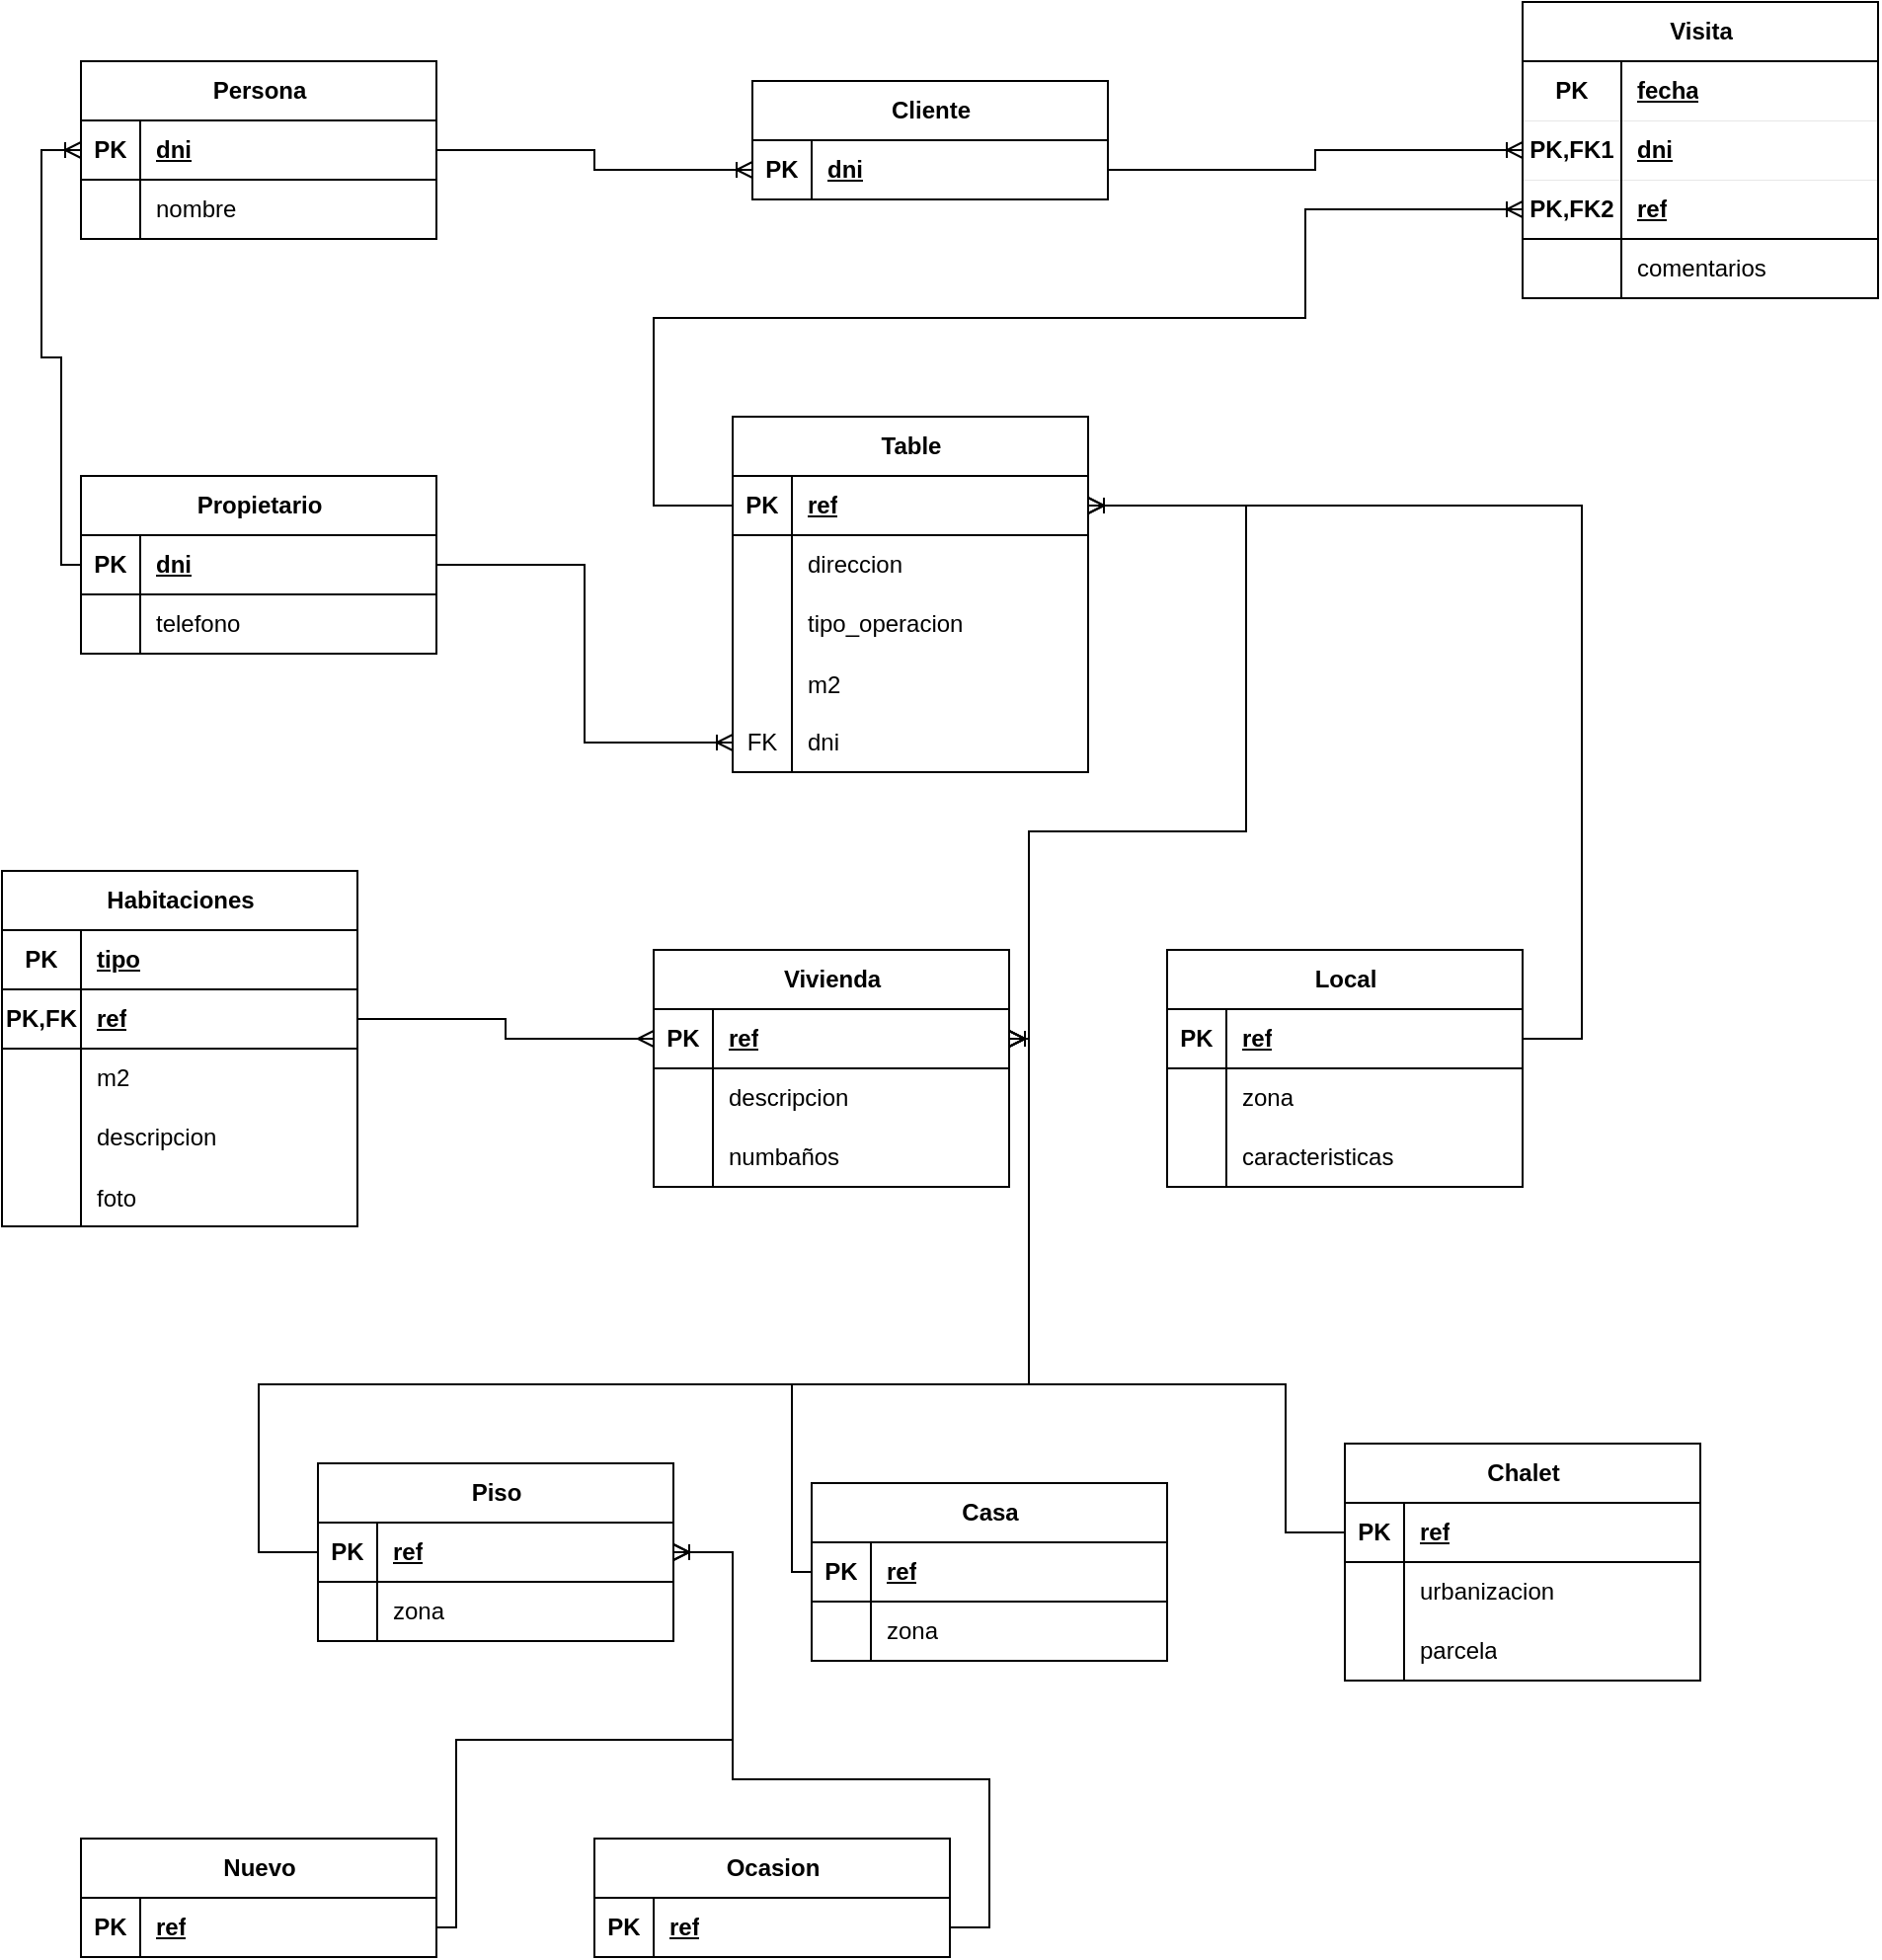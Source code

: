 <mxfile version="22.1.21" type="device">
  <diagram id="R2lEEEUBdFMjLlhIrx00" name="Page-1">
    <mxGraphModel dx="2762" dy="1125" grid="1" gridSize="10" guides="1" tooltips="1" connect="1" arrows="1" fold="1" page="1" pageScale="1" pageWidth="850" pageHeight="1100" math="0" shadow="0" extFonts="Permanent Marker^https://fonts.googleapis.com/css?family=Permanent+Marker">
      <root>
        <mxCell id="0" />
        <mxCell id="1" parent="0" />
        <mxCell id="c-OYRbfKywp-KmqrdQKW-1" value="Cliente" style="shape=table;startSize=30;container=1;collapsible=1;childLayout=tableLayout;fixedRows=1;rowLines=0;fontStyle=1;align=center;resizeLast=1;html=1;" vertex="1" parent="1">
          <mxGeometry x="120" y="130" width="180" height="60" as="geometry" />
        </mxCell>
        <mxCell id="c-OYRbfKywp-KmqrdQKW-2" value="" style="shape=tableRow;horizontal=0;startSize=0;swimlaneHead=0;swimlaneBody=0;fillColor=none;collapsible=0;dropTarget=0;points=[[0,0.5],[1,0.5]];portConstraint=eastwest;top=0;left=0;right=0;bottom=1;" vertex="1" parent="c-OYRbfKywp-KmqrdQKW-1">
          <mxGeometry y="30" width="180" height="30" as="geometry" />
        </mxCell>
        <mxCell id="c-OYRbfKywp-KmqrdQKW-3" value="PK" style="shape=partialRectangle;connectable=0;fillColor=none;top=0;left=0;bottom=0;right=0;fontStyle=1;overflow=hidden;whiteSpace=wrap;html=1;" vertex="1" parent="c-OYRbfKywp-KmqrdQKW-2">
          <mxGeometry width="30" height="30" as="geometry">
            <mxRectangle width="30" height="30" as="alternateBounds" />
          </mxGeometry>
        </mxCell>
        <mxCell id="c-OYRbfKywp-KmqrdQKW-4" value="dni" style="shape=partialRectangle;connectable=0;fillColor=none;top=0;left=0;bottom=0;right=0;align=left;spacingLeft=6;fontStyle=5;overflow=hidden;whiteSpace=wrap;html=1;" vertex="1" parent="c-OYRbfKywp-KmqrdQKW-2">
          <mxGeometry x="30" width="150" height="30" as="geometry">
            <mxRectangle width="150" height="30" as="alternateBounds" />
          </mxGeometry>
        </mxCell>
        <mxCell id="c-OYRbfKywp-KmqrdQKW-14" value="Persona" style="shape=table;startSize=30;container=1;collapsible=1;childLayout=tableLayout;fixedRows=1;rowLines=0;fontStyle=1;align=center;resizeLast=1;html=1;" vertex="1" parent="1">
          <mxGeometry x="-220" y="120" width="180" height="90" as="geometry" />
        </mxCell>
        <mxCell id="c-OYRbfKywp-KmqrdQKW-15" value="" style="shape=tableRow;horizontal=0;startSize=0;swimlaneHead=0;swimlaneBody=0;fillColor=none;collapsible=0;dropTarget=0;points=[[0,0.5],[1,0.5]];portConstraint=eastwest;top=0;left=0;right=0;bottom=1;" vertex="1" parent="c-OYRbfKywp-KmqrdQKW-14">
          <mxGeometry y="30" width="180" height="30" as="geometry" />
        </mxCell>
        <mxCell id="c-OYRbfKywp-KmqrdQKW-16" value="PK" style="shape=partialRectangle;connectable=0;fillColor=none;top=0;left=0;bottom=0;right=0;fontStyle=1;overflow=hidden;whiteSpace=wrap;html=1;" vertex="1" parent="c-OYRbfKywp-KmqrdQKW-15">
          <mxGeometry width="30" height="30" as="geometry">
            <mxRectangle width="30" height="30" as="alternateBounds" />
          </mxGeometry>
        </mxCell>
        <mxCell id="c-OYRbfKywp-KmqrdQKW-17" value="dni" style="shape=partialRectangle;connectable=0;fillColor=none;top=0;left=0;bottom=0;right=0;align=left;spacingLeft=6;fontStyle=5;overflow=hidden;whiteSpace=wrap;html=1;" vertex="1" parent="c-OYRbfKywp-KmqrdQKW-15">
          <mxGeometry x="30" width="150" height="30" as="geometry">
            <mxRectangle width="150" height="30" as="alternateBounds" />
          </mxGeometry>
        </mxCell>
        <mxCell id="c-OYRbfKywp-KmqrdQKW-18" value="" style="shape=tableRow;horizontal=0;startSize=0;swimlaneHead=0;swimlaneBody=0;fillColor=none;collapsible=0;dropTarget=0;points=[[0,0.5],[1,0.5]];portConstraint=eastwest;top=0;left=0;right=0;bottom=0;" vertex="1" parent="c-OYRbfKywp-KmqrdQKW-14">
          <mxGeometry y="60" width="180" height="30" as="geometry" />
        </mxCell>
        <mxCell id="c-OYRbfKywp-KmqrdQKW-19" value="" style="shape=partialRectangle;connectable=0;fillColor=none;top=0;left=0;bottom=0;right=0;editable=1;overflow=hidden;whiteSpace=wrap;html=1;" vertex="1" parent="c-OYRbfKywp-KmqrdQKW-18">
          <mxGeometry width="30" height="30" as="geometry">
            <mxRectangle width="30" height="30" as="alternateBounds" />
          </mxGeometry>
        </mxCell>
        <mxCell id="c-OYRbfKywp-KmqrdQKW-20" value="nombre" style="shape=partialRectangle;connectable=0;fillColor=none;top=0;left=0;bottom=0;right=0;align=left;spacingLeft=6;overflow=hidden;whiteSpace=wrap;html=1;" vertex="1" parent="c-OYRbfKywp-KmqrdQKW-18">
          <mxGeometry x="30" width="150" height="30" as="geometry">
            <mxRectangle width="150" height="30" as="alternateBounds" />
          </mxGeometry>
        </mxCell>
        <mxCell id="c-OYRbfKywp-KmqrdQKW-27" value="Propietario" style="shape=table;startSize=30;container=1;collapsible=1;childLayout=tableLayout;fixedRows=1;rowLines=0;fontStyle=1;align=center;resizeLast=1;html=1;" vertex="1" parent="1">
          <mxGeometry x="-220" y="330" width="180" height="90" as="geometry" />
        </mxCell>
        <mxCell id="c-OYRbfKywp-KmqrdQKW-28" value="" style="shape=tableRow;horizontal=0;startSize=0;swimlaneHead=0;swimlaneBody=0;fillColor=none;collapsible=0;dropTarget=0;points=[[0,0.5],[1,0.5]];portConstraint=eastwest;top=0;left=0;right=0;bottom=1;" vertex="1" parent="c-OYRbfKywp-KmqrdQKW-27">
          <mxGeometry y="30" width="180" height="30" as="geometry" />
        </mxCell>
        <mxCell id="c-OYRbfKywp-KmqrdQKW-29" value="PK" style="shape=partialRectangle;connectable=0;fillColor=none;top=0;left=0;bottom=0;right=0;fontStyle=1;overflow=hidden;whiteSpace=wrap;html=1;" vertex="1" parent="c-OYRbfKywp-KmqrdQKW-28">
          <mxGeometry width="30" height="30" as="geometry">
            <mxRectangle width="30" height="30" as="alternateBounds" />
          </mxGeometry>
        </mxCell>
        <mxCell id="c-OYRbfKywp-KmqrdQKW-30" value="dni" style="shape=partialRectangle;connectable=0;fillColor=none;top=0;left=0;bottom=0;right=0;align=left;spacingLeft=6;fontStyle=5;overflow=hidden;whiteSpace=wrap;html=1;" vertex="1" parent="c-OYRbfKywp-KmqrdQKW-28">
          <mxGeometry x="30" width="150" height="30" as="geometry">
            <mxRectangle width="150" height="30" as="alternateBounds" />
          </mxGeometry>
        </mxCell>
        <mxCell id="c-OYRbfKywp-KmqrdQKW-31" value="" style="shape=tableRow;horizontal=0;startSize=0;swimlaneHead=0;swimlaneBody=0;fillColor=none;collapsible=0;dropTarget=0;points=[[0,0.5],[1,0.5]];portConstraint=eastwest;top=0;left=0;right=0;bottom=0;" vertex="1" parent="c-OYRbfKywp-KmqrdQKW-27">
          <mxGeometry y="60" width="180" height="30" as="geometry" />
        </mxCell>
        <mxCell id="c-OYRbfKywp-KmqrdQKW-32" value="" style="shape=partialRectangle;connectable=0;fillColor=none;top=0;left=0;bottom=0;right=0;editable=1;overflow=hidden;whiteSpace=wrap;html=1;" vertex="1" parent="c-OYRbfKywp-KmqrdQKW-31">
          <mxGeometry width="30" height="30" as="geometry">
            <mxRectangle width="30" height="30" as="alternateBounds" />
          </mxGeometry>
        </mxCell>
        <mxCell id="c-OYRbfKywp-KmqrdQKW-33" value="telefono" style="shape=partialRectangle;connectable=0;fillColor=none;top=0;left=0;bottom=0;right=0;align=left;spacingLeft=6;overflow=hidden;whiteSpace=wrap;html=1;" vertex="1" parent="c-OYRbfKywp-KmqrdQKW-31">
          <mxGeometry x="30" width="150" height="30" as="geometry">
            <mxRectangle width="150" height="30" as="alternateBounds" />
          </mxGeometry>
        </mxCell>
        <mxCell id="c-OYRbfKywp-KmqrdQKW-40" value="Visita" style="shape=table;startSize=30;container=1;collapsible=1;childLayout=tableLayout;fixedRows=1;rowLines=0;fontStyle=1;align=center;resizeLast=1;html=1;strokeWidth=1;" vertex="1" parent="1">
          <mxGeometry x="510" y="90" width="180" height="150" as="geometry" />
        </mxCell>
        <mxCell id="c-OYRbfKywp-KmqrdQKW-41" value="" style="shape=tableRow;horizontal=0;startSize=0;swimlaneHead=0;swimlaneBody=0;fillColor=none;collapsible=0;dropTarget=0;points=[[0,0.5],[1,0.5]];portConstraint=eastwest;top=0;left=0;right=0;bottom=1;strokeWidth=0;" vertex="1" parent="c-OYRbfKywp-KmqrdQKW-40">
          <mxGeometry y="30" width="180" height="30" as="geometry" />
        </mxCell>
        <mxCell id="c-OYRbfKywp-KmqrdQKW-42" value="PK" style="shape=partialRectangle;connectable=0;fillColor=none;top=0;left=0;bottom=0;right=0;fontStyle=1;overflow=hidden;whiteSpace=wrap;html=1;" vertex="1" parent="c-OYRbfKywp-KmqrdQKW-41">
          <mxGeometry width="50" height="30" as="geometry">
            <mxRectangle width="50" height="30" as="alternateBounds" />
          </mxGeometry>
        </mxCell>
        <mxCell id="c-OYRbfKywp-KmqrdQKW-43" value="fecha" style="shape=partialRectangle;connectable=0;fillColor=none;top=0;left=0;bottom=0;right=0;align=left;spacingLeft=6;fontStyle=5;overflow=hidden;whiteSpace=wrap;html=1;strokeWidth=0;" vertex="1" parent="c-OYRbfKywp-KmqrdQKW-41">
          <mxGeometry x="50" width="130" height="30" as="geometry">
            <mxRectangle width="130" height="30" as="alternateBounds" />
          </mxGeometry>
        </mxCell>
        <mxCell id="c-OYRbfKywp-KmqrdQKW-53" value="" style="shape=tableRow;horizontal=0;startSize=0;swimlaneHead=0;swimlaneBody=0;fillColor=none;collapsible=0;dropTarget=0;points=[[0,0.5],[1,0.5]];portConstraint=eastwest;top=0;left=0;right=0;bottom=1;strokeWidth=0;" vertex="1" parent="c-OYRbfKywp-KmqrdQKW-40">
          <mxGeometry y="60" width="180" height="30" as="geometry" />
        </mxCell>
        <mxCell id="c-OYRbfKywp-KmqrdQKW-54" value="PK,FK1" style="shape=partialRectangle;connectable=0;fillColor=none;top=0;left=0;bottom=0;right=0;fontStyle=1;overflow=hidden;whiteSpace=wrap;html=1;" vertex="1" parent="c-OYRbfKywp-KmqrdQKW-53">
          <mxGeometry width="50" height="30" as="geometry">
            <mxRectangle width="50" height="30" as="alternateBounds" />
          </mxGeometry>
        </mxCell>
        <mxCell id="c-OYRbfKywp-KmqrdQKW-55" value="dni" style="shape=partialRectangle;connectable=0;fillColor=none;top=0;left=0;bottom=0;right=0;align=left;spacingLeft=6;fontStyle=5;overflow=hidden;whiteSpace=wrap;html=1;strokeWidth=2;" vertex="1" parent="c-OYRbfKywp-KmqrdQKW-53">
          <mxGeometry x="50" width="130" height="30" as="geometry">
            <mxRectangle width="130" height="30" as="alternateBounds" />
          </mxGeometry>
        </mxCell>
        <mxCell id="c-OYRbfKywp-KmqrdQKW-56" value="" style="shape=tableRow;horizontal=0;startSize=0;swimlaneHead=0;swimlaneBody=0;fillColor=none;collapsible=0;dropTarget=0;points=[[0,0.5],[1,0.5]];portConstraint=eastwest;top=0;left=0;right=0;bottom=1;" vertex="1" parent="c-OYRbfKywp-KmqrdQKW-40">
          <mxGeometry y="90" width="180" height="30" as="geometry" />
        </mxCell>
        <mxCell id="c-OYRbfKywp-KmqrdQKW-57" value="PK,FK2" style="shape=partialRectangle;connectable=0;fillColor=none;top=0;left=0;bottom=0;right=0;fontStyle=1;overflow=hidden;whiteSpace=wrap;html=1;" vertex="1" parent="c-OYRbfKywp-KmqrdQKW-56">
          <mxGeometry width="50" height="30" as="geometry">
            <mxRectangle width="50" height="30" as="alternateBounds" />
          </mxGeometry>
        </mxCell>
        <mxCell id="c-OYRbfKywp-KmqrdQKW-58" value="ref" style="shape=partialRectangle;connectable=0;fillColor=none;top=0;left=0;bottom=0;right=0;align=left;spacingLeft=6;fontStyle=5;overflow=hidden;whiteSpace=wrap;html=1;" vertex="1" parent="c-OYRbfKywp-KmqrdQKW-56">
          <mxGeometry x="50" width="130" height="30" as="geometry">
            <mxRectangle width="130" height="30" as="alternateBounds" />
          </mxGeometry>
        </mxCell>
        <mxCell id="c-OYRbfKywp-KmqrdQKW-50" value="" style="shape=tableRow;horizontal=0;startSize=0;swimlaneHead=0;swimlaneBody=0;fillColor=none;collapsible=0;dropTarget=0;points=[[0,0.5],[1,0.5]];portConstraint=eastwest;top=0;left=0;right=0;bottom=0;" vertex="1" parent="c-OYRbfKywp-KmqrdQKW-40">
          <mxGeometry y="120" width="180" height="30" as="geometry" />
        </mxCell>
        <mxCell id="c-OYRbfKywp-KmqrdQKW-51" value="" style="shape=partialRectangle;connectable=0;fillColor=none;top=0;left=0;bottom=0;right=0;editable=1;overflow=hidden;whiteSpace=wrap;html=1;" vertex="1" parent="c-OYRbfKywp-KmqrdQKW-50">
          <mxGeometry width="50" height="30" as="geometry">
            <mxRectangle width="50" height="30" as="alternateBounds" />
          </mxGeometry>
        </mxCell>
        <mxCell id="c-OYRbfKywp-KmqrdQKW-52" value="comentarios" style="shape=partialRectangle;connectable=0;fillColor=none;top=0;left=0;bottom=0;right=0;align=left;spacingLeft=6;overflow=hidden;whiteSpace=wrap;html=1;" vertex="1" parent="c-OYRbfKywp-KmqrdQKW-50">
          <mxGeometry x="50" width="130" height="30" as="geometry">
            <mxRectangle width="130" height="30" as="alternateBounds" />
          </mxGeometry>
        </mxCell>
        <mxCell id="c-OYRbfKywp-KmqrdQKW-59" value="" style="edgeStyle=orthogonalEdgeStyle;fontSize=12;html=1;endArrow=ERoneToMany;rounded=0;" edge="1" parent="1" source="c-OYRbfKywp-KmqrdQKW-15" target="c-OYRbfKywp-KmqrdQKW-2">
          <mxGeometry width="100" height="100" relative="1" as="geometry">
            <mxPoint x="-10" y="280" as="sourcePoint" />
            <mxPoint x="90" y="180" as="targetPoint" />
          </mxGeometry>
        </mxCell>
        <mxCell id="c-OYRbfKywp-KmqrdQKW-60" value="" style="edgeStyle=orthogonalEdgeStyle;fontSize=12;html=1;endArrow=ERoneToMany;rounded=0;" edge="1" parent="1" source="c-OYRbfKywp-KmqrdQKW-28" target="c-OYRbfKywp-KmqrdQKW-15">
          <mxGeometry width="100" height="100" relative="1" as="geometry">
            <mxPoint x="-40" y="320" as="sourcePoint" />
            <mxPoint x="60" y="220" as="targetPoint" />
            <Array as="points">
              <mxPoint x="-230" y="375" />
              <mxPoint x="-230" y="270" />
              <mxPoint x="-240" y="270" />
              <mxPoint x="-240" y="165" />
            </Array>
          </mxGeometry>
        </mxCell>
        <mxCell id="c-OYRbfKywp-KmqrdQKW-61" value="" style="edgeStyle=orthogonalEdgeStyle;fontSize=12;html=1;endArrow=ERoneToMany;rounded=0;" edge="1" parent="1" source="c-OYRbfKywp-KmqrdQKW-2" target="c-OYRbfKywp-KmqrdQKW-53">
          <mxGeometry width="100" height="100" relative="1" as="geometry">
            <mxPoint x="360" y="250" as="sourcePoint" />
            <mxPoint x="460" y="150" as="targetPoint" />
          </mxGeometry>
        </mxCell>
        <mxCell id="c-OYRbfKywp-KmqrdQKW-62" value="Table" style="shape=table;startSize=30;container=1;collapsible=1;childLayout=tableLayout;fixedRows=1;rowLines=0;fontStyle=1;align=center;resizeLast=1;html=1;" vertex="1" parent="1">
          <mxGeometry x="110" y="300" width="180" height="180" as="geometry" />
        </mxCell>
        <mxCell id="c-OYRbfKywp-KmqrdQKW-63" value="" style="shape=tableRow;horizontal=0;startSize=0;swimlaneHead=0;swimlaneBody=0;fillColor=none;collapsible=0;dropTarget=0;points=[[0,0.5],[1,0.5]];portConstraint=eastwest;top=0;left=0;right=0;bottom=1;" vertex="1" parent="c-OYRbfKywp-KmqrdQKW-62">
          <mxGeometry y="30" width="180" height="30" as="geometry" />
        </mxCell>
        <mxCell id="c-OYRbfKywp-KmqrdQKW-64" value="PK" style="shape=partialRectangle;connectable=0;fillColor=none;top=0;left=0;bottom=0;right=0;fontStyle=1;overflow=hidden;whiteSpace=wrap;html=1;" vertex="1" parent="c-OYRbfKywp-KmqrdQKW-63">
          <mxGeometry width="30" height="30" as="geometry">
            <mxRectangle width="30" height="30" as="alternateBounds" />
          </mxGeometry>
        </mxCell>
        <mxCell id="c-OYRbfKywp-KmqrdQKW-65" value="ref" style="shape=partialRectangle;connectable=0;fillColor=none;top=0;left=0;bottom=0;right=0;align=left;spacingLeft=6;fontStyle=5;overflow=hidden;whiteSpace=wrap;html=1;" vertex="1" parent="c-OYRbfKywp-KmqrdQKW-63">
          <mxGeometry x="30" width="150" height="30" as="geometry">
            <mxRectangle width="150" height="30" as="alternateBounds" />
          </mxGeometry>
        </mxCell>
        <mxCell id="c-OYRbfKywp-KmqrdQKW-66" value="" style="shape=tableRow;horizontal=0;startSize=0;swimlaneHead=0;swimlaneBody=0;fillColor=none;collapsible=0;dropTarget=0;points=[[0,0.5],[1,0.5]];portConstraint=eastwest;top=0;left=0;right=0;bottom=0;" vertex="1" parent="c-OYRbfKywp-KmqrdQKW-62">
          <mxGeometry y="60" width="180" height="30" as="geometry" />
        </mxCell>
        <mxCell id="c-OYRbfKywp-KmqrdQKW-67" value="" style="shape=partialRectangle;connectable=0;fillColor=none;top=0;left=0;bottom=0;right=0;editable=1;overflow=hidden;whiteSpace=wrap;html=1;" vertex="1" parent="c-OYRbfKywp-KmqrdQKW-66">
          <mxGeometry width="30" height="30" as="geometry">
            <mxRectangle width="30" height="30" as="alternateBounds" />
          </mxGeometry>
        </mxCell>
        <mxCell id="c-OYRbfKywp-KmqrdQKW-68" value="direccion" style="shape=partialRectangle;connectable=0;fillColor=none;top=0;left=0;bottom=0;right=0;align=left;spacingLeft=6;overflow=hidden;whiteSpace=wrap;html=1;" vertex="1" parent="c-OYRbfKywp-KmqrdQKW-66">
          <mxGeometry x="30" width="150" height="30" as="geometry">
            <mxRectangle width="150" height="30" as="alternateBounds" />
          </mxGeometry>
        </mxCell>
        <mxCell id="c-OYRbfKywp-KmqrdQKW-69" value="" style="shape=tableRow;horizontal=0;startSize=0;swimlaneHead=0;swimlaneBody=0;fillColor=none;collapsible=0;dropTarget=0;points=[[0,0.5],[1,0.5]];portConstraint=eastwest;top=0;left=0;right=0;bottom=0;" vertex="1" parent="c-OYRbfKywp-KmqrdQKW-62">
          <mxGeometry y="90" width="180" height="30" as="geometry" />
        </mxCell>
        <mxCell id="c-OYRbfKywp-KmqrdQKW-70" value="" style="shape=partialRectangle;connectable=0;fillColor=none;top=0;left=0;bottom=0;right=0;editable=1;overflow=hidden;whiteSpace=wrap;html=1;" vertex="1" parent="c-OYRbfKywp-KmqrdQKW-69">
          <mxGeometry width="30" height="30" as="geometry">
            <mxRectangle width="30" height="30" as="alternateBounds" />
          </mxGeometry>
        </mxCell>
        <mxCell id="c-OYRbfKywp-KmqrdQKW-71" value="tipo_operacion" style="shape=partialRectangle;connectable=0;fillColor=none;top=0;left=0;bottom=0;right=0;align=left;spacingLeft=6;overflow=hidden;whiteSpace=wrap;html=1;" vertex="1" parent="c-OYRbfKywp-KmqrdQKW-69">
          <mxGeometry x="30" width="150" height="30" as="geometry">
            <mxRectangle width="150" height="30" as="alternateBounds" />
          </mxGeometry>
        </mxCell>
        <mxCell id="c-OYRbfKywp-KmqrdQKW-85" value="" style="shape=tableRow;horizontal=0;startSize=0;swimlaneHead=0;swimlaneBody=0;fillColor=none;collapsible=0;dropTarget=0;points=[[0,0.5],[1,0.5]];portConstraint=eastwest;top=0;left=0;right=0;bottom=0;" vertex="1" parent="c-OYRbfKywp-KmqrdQKW-62">
          <mxGeometry y="120" width="180" height="30" as="geometry" />
        </mxCell>
        <mxCell id="c-OYRbfKywp-KmqrdQKW-86" value="" style="shape=partialRectangle;connectable=0;fillColor=none;top=0;left=0;bottom=0;right=0;editable=1;overflow=hidden;" vertex="1" parent="c-OYRbfKywp-KmqrdQKW-85">
          <mxGeometry width="30" height="30" as="geometry">
            <mxRectangle width="30" height="30" as="alternateBounds" />
          </mxGeometry>
        </mxCell>
        <mxCell id="c-OYRbfKywp-KmqrdQKW-87" value="m2" style="shape=partialRectangle;connectable=0;fillColor=none;top=0;left=0;bottom=0;right=0;align=left;spacingLeft=6;overflow=hidden;" vertex="1" parent="c-OYRbfKywp-KmqrdQKW-85">
          <mxGeometry x="30" width="150" height="30" as="geometry">
            <mxRectangle width="150" height="30" as="alternateBounds" />
          </mxGeometry>
        </mxCell>
        <mxCell id="c-OYRbfKywp-KmqrdQKW-82" value="" style="shape=tableRow;horizontal=0;startSize=0;swimlaneHead=0;swimlaneBody=0;fillColor=none;collapsible=0;dropTarget=0;points=[[0,0.5],[1,0.5]];portConstraint=eastwest;top=0;left=0;right=0;bottom=0;" vertex="1" parent="c-OYRbfKywp-KmqrdQKW-62">
          <mxGeometry y="150" width="180" height="30" as="geometry" />
        </mxCell>
        <mxCell id="c-OYRbfKywp-KmqrdQKW-83" value="FK" style="shape=partialRectangle;connectable=0;fillColor=none;top=0;left=0;bottom=0;right=0;fontStyle=0;overflow=hidden;whiteSpace=wrap;html=1;" vertex="1" parent="c-OYRbfKywp-KmqrdQKW-82">
          <mxGeometry width="30" height="30" as="geometry">
            <mxRectangle width="30" height="30" as="alternateBounds" />
          </mxGeometry>
        </mxCell>
        <mxCell id="c-OYRbfKywp-KmqrdQKW-84" value="dni" style="shape=partialRectangle;connectable=0;fillColor=none;top=0;left=0;bottom=0;right=0;align=left;spacingLeft=6;fontStyle=0;overflow=hidden;whiteSpace=wrap;html=1;" vertex="1" parent="c-OYRbfKywp-KmqrdQKW-82">
          <mxGeometry x="30" width="150" height="30" as="geometry">
            <mxRectangle width="150" height="30" as="alternateBounds" />
          </mxGeometry>
        </mxCell>
        <mxCell id="c-OYRbfKywp-KmqrdQKW-88" value="" style="edgeStyle=orthogonalEdgeStyle;fontSize=12;html=1;endArrow=ERoneToMany;rounded=0;" edge="1" parent="1" source="c-OYRbfKywp-KmqrdQKW-63" target="c-OYRbfKywp-KmqrdQKW-56">
          <mxGeometry width="100" height="100" relative="1" as="geometry">
            <mxPoint x="340" y="350" as="sourcePoint" />
            <mxPoint x="440" y="250" as="targetPoint" />
            <Array as="points">
              <mxPoint x="70" y="345" />
              <mxPoint x="70" y="250" />
              <mxPoint x="400" y="250" />
              <mxPoint x="400" y="195" />
            </Array>
          </mxGeometry>
        </mxCell>
        <mxCell id="c-OYRbfKywp-KmqrdQKW-89" value="" style="edgeStyle=orthogonalEdgeStyle;fontSize=12;html=1;endArrow=ERoneToMany;rounded=0;" edge="1" parent="1" source="c-OYRbfKywp-KmqrdQKW-28" target="c-OYRbfKywp-KmqrdQKW-82">
          <mxGeometry width="100" height="100" relative="1" as="geometry">
            <mxPoint x="-90" y="590" as="sourcePoint" />
            <mxPoint x="10" y="490" as="targetPoint" />
          </mxGeometry>
        </mxCell>
        <mxCell id="c-OYRbfKywp-KmqrdQKW-90" value="Local" style="shape=table;startSize=30;container=1;collapsible=1;childLayout=tableLayout;fixedRows=1;rowLines=0;fontStyle=1;align=center;resizeLast=1;html=1;" vertex="1" parent="1">
          <mxGeometry x="330" y="570" width="180" height="120" as="geometry" />
        </mxCell>
        <mxCell id="c-OYRbfKywp-KmqrdQKW-91" value="" style="shape=tableRow;horizontal=0;startSize=0;swimlaneHead=0;swimlaneBody=0;fillColor=none;collapsible=0;dropTarget=0;points=[[0,0.5],[1,0.5]];portConstraint=eastwest;top=0;left=0;right=0;bottom=1;" vertex="1" parent="c-OYRbfKywp-KmqrdQKW-90">
          <mxGeometry y="30" width="180" height="30" as="geometry" />
        </mxCell>
        <mxCell id="c-OYRbfKywp-KmqrdQKW-92" value="PK" style="shape=partialRectangle;connectable=0;fillColor=none;top=0;left=0;bottom=0;right=0;fontStyle=1;overflow=hidden;whiteSpace=wrap;html=1;" vertex="1" parent="c-OYRbfKywp-KmqrdQKW-91">
          <mxGeometry width="30" height="30" as="geometry">
            <mxRectangle width="30" height="30" as="alternateBounds" />
          </mxGeometry>
        </mxCell>
        <mxCell id="c-OYRbfKywp-KmqrdQKW-93" value="ref" style="shape=partialRectangle;connectable=0;fillColor=none;top=0;left=0;bottom=0;right=0;align=left;spacingLeft=6;fontStyle=5;overflow=hidden;whiteSpace=wrap;html=1;" vertex="1" parent="c-OYRbfKywp-KmqrdQKW-91">
          <mxGeometry x="30" width="150" height="30" as="geometry">
            <mxRectangle width="150" height="30" as="alternateBounds" />
          </mxGeometry>
        </mxCell>
        <mxCell id="c-OYRbfKywp-KmqrdQKW-94" value="" style="shape=tableRow;horizontal=0;startSize=0;swimlaneHead=0;swimlaneBody=0;fillColor=none;collapsible=0;dropTarget=0;points=[[0,0.5],[1,0.5]];portConstraint=eastwest;top=0;left=0;right=0;bottom=0;" vertex="1" parent="c-OYRbfKywp-KmqrdQKW-90">
          <mxGeometry y="60" width="180" height="30" as="geometry" />
        </mxCell>
        <mxCell id="c-OYRbfKywp-KmqrdQKW-95" value="" style="shape=partialRectangle;connectable=0;fillColor=none;top=0;left=0;bottom=0;right=0;editable=1;overflow=hidden;whiteSpace=wrap;html=1;" vertex="1" parent="c-OYRbfKywp-KmqrdQKW-94">
          <mxGeometry width="30" height="30" as="geometry">
            <mxRectangle width="30" height="30" as="alternateBounds" />
          </mxGeometry>
        </mxCell>
        <mxCell id="c-OYRbfKywp-KmqrdQKW-96" value="zona" style="shape=partialRectangle;connectable=0;fillColor=none;top=0;left=0;bottom=0;right=0;align=left;spacingLeft=6;overflow=hidden;whiteSpace=wrap;html=1;" vertex="1" parent="c-OYRbfKywp-KmqrdQKW-94">
          <mxGeometry x="30" width="150" height="30" as="geometry">
            <mxRectangle width="150" height="30" as="alternateBounds" />
          </mxGeometry>
        </mxCell>
        <mxCell id="c-OYRbfKywp-KmqrdQKW-97" value="" style="shape=tableRow;horizontal=0;startSize=0;swimlaneHead=0;swimlaneBody=0;fillColor=none;collapsible=0;dropTarget=0;points=[[0,0.5],[1,0.5]];portConstraint=eastwest;top=0;left=0;right=0;bottom=0;" vertex="1" parent="c-OYRbfKywp-KmqrdQKW-90">
          <mxGeometry y="90" width="180" height="30" as="geometry" />
        </mxCell>
        <mxCell id="c-OYRbfKywp-KmqrdQKW-98" value="" style="shape=partialRectangle;connectable=0;fillColor=none;top=0;left=0;bottom=0;right=0;editable=1;overflow=hidden;whiteSpace=wrap;html=1;" vertex="1" parent="c-OYRbfKywp-KmqrdQKW-97">
          <mxGeometry width="30" height="30" as="geometry">
            <mxRectangle width="30" height="30" as="alternateBounds" />
          </mxGeometry>
        </mxCell>
        <mxCell id="c-OYRbfKywp-KmqrdQKW-99" value="caracteristicas" style="shape=partialRectangle;connectable=0;fillColor=none;top=0;left=0;bottom=0;right=0;align=left;spacingLeft=6;overflow=hidden;whiteSpace=wrap;html=1;" vertex="1" parent="c-OYRbfKywp-KmqrdQKW-97">
          <mxGeometry x="30" width="150" height="30" as="geometry">
            <mxRectangle width="150" height="30" as="alternateBounds" />
          </mxGeometry>
        </mxCell>
        <mxCell id="c-OYRbfKywp-KmqrdQKW-103" value="Vivienda" style="shape=table;startSize=30;container=1;collapsible=1;childLayout=tableLayout;fixedRows=1;rowLines=0;fontStyle=1;align=center;resizeLast=1;html=1;" vertex="1" parent="1">
          <mxGeometry x="70" y="570" width="180" height="120" as="geometry" />
        </mxCell>
        <mxCell id="c-OYRbfKywp-KmqrdQKW-104" value="" style="shape=tableRow;horizontal=0;startSize=0;swimlaneHead=0;swimlaneBody=0;fillColor=none;collapsible=0;dropTarget=0;points=[[0,0.5],[1,0.5]];portConstraint=eastwest;top=0;left=0;right=0;bottom=1;" vertex="1" parent="c-OYRbfKywp-KmqrdQKW-103">
          <mxGeometry y="30" width="180" height="30" as="geometry" />
        </mxCell>
        <mxCell id="c-OYRbfKywp-KmqrdQKW-105" value="PK" style="shape=partialRectangle;connectable=0;fillColor=none;top=0;left=0;bottom=0;right=0;fontStyle=1;overflow=hidden;whiteSpace=wrap;html=1;" vertex="1" parent="c-OYRbfKywp-KmqrdQKW-104">
          <mxGeometry width="30" height="30" as="geometry">
            <mxRectangle width="30" height="30" as="alternateBounds" />
          </mxGeometry>
        </mxCell>
        <mxCell id="c-OYRbfKywp-KmqrdQKW-106" value="ref" style="shape=partialRectangle;connectable=0;fillColor=none;top=0;left=0;bottom=0;right=0;align=left;spacingLeft=6;fontStyle=5;overflow=hidden;whiteSpace=wrap;html=1;" vertex="1" parent="c-OYRbfKywp-KmqrdQKW-104">
          <mxGeometry x="30" width="150" height="30" as="geometry">
            <mxRectangle width="150" height="30" as="alternateBounds" />
          </mxGeometry>
        </mxCell>
        <mxCell id="c-OYRbfKywp-KmqrdQKW-107" value="" style="shape=tableRow;horizontal=0;startSize=0;swimlaneHead=0;swimlaneBody=0;fillColor=none;collapsible=0;dropTarget=0;points=[[0,0.5],[1,0.5]];portConstraint=eastwest;top=0;left=0;right=0;bottom=0;" vertex="1" parent="c-OYRbfKywp-KmqrdQKW-103">
          <mxGeometry y="60" width="180" height="30" as="geometry" />
        </mxCell>
        <mxCell id="c-OYRbfKywp-KmqrdQKW-108" value="" style="shape=partialRectangle;connectable=0;fillColor=none;top=0;left=0;bottom=0;right=0;editable=1;overflow=hidden;whiteSpace=wrap;html=1;" vertex="1" parent="c-OYRbfKywp-KmqrdQKW-107">
          <mxGeometry width="30" height="30" as="geometry">
            <mxRectangle width="30" height="30" as="alternateBounds" />
          </mxGeometry>
        </mxCell>
        <mxCell id="c-OYRbfKywp-KmqrdQKW-109" value="descripcion" style="shape=partialRectangle;connectable=0;fillColor=none;top=0;left=0;bottom=0;right=0;align=left;spacingLeft=6;overflow=hidden;whiteSpace=wrap;html=1;" vertex="1" parent="c-OYRbfKywp-KmqrdQKW-107">
          <mxGeometry x="30" width="150" height="30" as="geometry">
            <mxRectangle width="150" height="30" as="alternateBounds" />
          </mxGeometry>
        </mxCell>
        <mxCell id="c-OYRbfKywp-KmqrdQKW-110" value="" style="shape=tableRow;horizontal=0;startSize=0;swimlaneHead=0;swimlaneBody=0;fillColor=none;collapsible=0;dropTarget=0;points=[[0,0.5],[1,0.5]];portConstraint=eastwest;top=0;left=0;right=0;bottom=0;" vertex="1" parent="c-OYRbfKywp-KmqrdQKW-103">
          <mxGeometry y="90" width="180" height="30" as="geometry" />
        </mxCell>
        <mxCell id="c-OYRbfKywp-KmqrdQKW-111" value="" style="shape=partialRectangle;connectable=0;fillColor=none;top=0;left=0;bottom=0;right=0;editable=1;overflow=hidden;whiteSpace=wrap;html=1;" vertex="1" parent="c-OYRbfKywp-KmqrdQKW-110">
          <mxGeometry width="30" height="30" as="geometry">
            <mxRectangle width="30" height="30" as="alternateBounds" />
          </mxGeometry>
        </mxCell>
        <mxCell id="c-OYRbfKywp-KmqrdQKW-112" value="numbaños" style="shape=partialRectangle;connectable=0;fillColor=none;top=0;left=0;bottom=0;right=0;align=left;spacingLeft=6;overflow=hidden;whiteSpace=wrap;html=1;" vertex="1" parent="c-OYRbfKywp-KmqrdQKW-110">
          <mxGeometry x="30" width="150" height="30" as="geometry">
            <mxRectangle width="150" height="30" as="alternateBounds" />
          </mxGeometry>
        </mxCell>
        <mxCell id="c-OYRbfKywp-KmqrdQKW-116" value="" style="edgeStyle=orthogonalEdgeStyle;fontSize=12;html=1;endArrow=ERoneToMany;rounded=0;entryX=1;entryY=0.5;entryDx=0;entryDy=0;" edge="1" parent="1" source="c-OYRbfKywp-KmqrdQKW-91" target="c-OYRbfKywp-KmqrdQKW-63">
          <mxGeometry width="100" height="100" relative="1" as="geometry">
            <mxPoint x="370" y="480" as="sourcePoint" />
            <mxPoint x="470" y="380" as="targetPoint" />
            <Array as="points">
              <mxPoint x="540" y="615" />
              <mxPoint x="540" y="345" />
            </Array>
          </mxGeometry>
        </mxCell>
        <mxCell id="c-OYRbfKywp-KmqrdQKW-117" value="" style="edgeStyle=orthogonalEdgeStyle;fontSize=12;html=1;endArrow=ERoneToMany;rounded=0;" edge="1" parent="1" source="c-OYRbfKywp-KmqrdQKW-104" target="c-OYRbfKywp-KmqrdQKW-63">
          <mxGeometry width="100" height="100" relative="1" as="geometry">
            <mxPoint x="330" y="520" as="sourcePoint" />
            <mxPoint x="430" y="420" as="targetPoint" />
            <Array as="points">
              <mxPoint x="260" y="615" />
              <mxPoint x="260" y="510" />
              <mxPoint x="370" y="510" />
              <mxPoint x="370" y="345" />
            </Array>
          </mxGeometry>
        </mxCell>
        <mxCell id="c-OYRbfKywp-KmqrdQKW-118" value="Habitaciones" style="shape=table;startSize=30;container=1;collapsible=1;childLayout=tableLayout;fixedRows=1;rowLines=0;fontStyle=1;align=center;resizeLast=1;html=1;" vertex="1" parent="1">
          <mxGeometry x="-260" y="530" width="180" height="180" as="geometry" />
        </mxCell>
        <mxCell id="c-OYRbfKywp-KmqrdQKW-119" value="" style="shape=tableRow;horizontal=0;startSize=0;swimlaneHead=0;swimlaneBody=0;fillColor=none;collapsible=0;dropTarget=0;points=[[0,0.5],[1,0.5]];portConstraint=eastwest;top=0;left=0;right=0;bottom=1;" vertex="1" parent="c-OYRbfKywp-KmqrdQKW-118">
          <mxGeometry y="30" width="180" height="30" as="geometry" />
        </mxCell>
        <mxCell id="c-OYRbfKywp-KmqrdQKW-120" value="PK" style="shape=partialRectangle;connectable=0;fillColor=none;top=0;left=0;bottom=0;right=0;fontStyle=1;overflow=hidden;whiteSpace=wrap;html=1;" vertex="1" parent="c-OYRbfKywp-KmqrdQKW-119">
          <mxGeometry width="40" height="30" as="geometry">
            <mxRectangle width="40" height="30" as="alternateBounds" />
          </mxGeometry>
        </mxCell>
        <mxCell id="c-OYRbfKywp-KmqrdQKW-121" value="tipo" style="shape=partialRectangle;connectable=0;fillColor=none;top=0;left=0;bottom=0;right=0;align=left;spacingLeft=6;fontStyle=5;overflow=hidden;whiteSpace=wrap;html=1;" vertex="1" parent="c-OYRbfKywp-KmqrdQKW-119">
          <mxGeometry x="40" width="140" height="30" as="geometry">
            <mxRectangle width="140" height="30" as="alternateBounds" />
          </mxGeometry>
        </mxCell>
        <mxCell id="c-OYRbfKywp-KmqrdQKW-131" value="" style="shape=tableRow;horizontal=0;startSize=0;swimlaneHead=0;swimlaneBody=0;fillColor=none;collapsible=0;dropTarget=0;points=[[0,0.5],[1,0.5]];portConstraint=eastwest;top=0;left=0;right=0;bottom=1;" vertex="1" parent="c-OYRbfKywp-KmqrdQKW-118">
          <mxGeometry y="60" width="180" height="30" as="geometry" />
        </mxCell>
        <mxCell id="c-OYRbfKywp-KmqrdQKW-132" value="PK,FK" style="shape=partialRectangle;connectable=0;fillColor=none;top=0;left=0;bottom=0;right=0;fontStyle=1;overflow=hidden;whiteSpace=wrap;html=1;" vertex="1" parent="c-OYRbfKywp-KmqrdQKW-131">
          <mxGeometry width="40" height="30" as="geometry">
            <mxRectangle width="40" height="30" as="alternateBounds" />
          </mxGeometry>
        </mxCell>
        <mxCell id="c-OYRbfKywp-KmqrdQKW-133" value="ref" style="shape=partialRectangle;connectable=0;fillColor=none;top=0;left=0;bottom=0;right=0;align=left;spacingLeft=6;fontStyle=5;overflow=hidden;whiteSpace=wrap;html=1;" vertex="1" parent="c-OYRbfKywp-KmqrdQKW-131">
          <mxGeometry x="40" width="140" height="30" as="geometry">
            <mxRectangle width="140" height="30" as="alternateBounds" />
          </mxGeometry>
        </mxCell>
        <mxCell id="c-OYRbfKywp-KmqrdQKW-122" value="" style="shape=tableRow;horizontal=0;startSize=0;swimlaneHead=0;swimlaneBody=0;fillColor=none;collapsible=0;dropTarget=0;points=[[0,0.5],[1,0.5]];portConstraint=eastwest;top=0;left=0;right=0;bottom=0;" vertex="1" parent="c-OYRbfKywp-KmqrdQKW-118">
          <mxGeometry y="90" width="180" height="30" as="geometry" />
        </mxCell>
        <mxCell id="c-OYRbfKywp-KmqrdQKW-123" value="" style="shape=partialRectangle;connectable=0;fillColor=none;top=0;left=0;bottom=0;right=0;editable=1;overflow=hidden;whiteSpace=wrap;html=1;" vertex="1" parent="c-OYRbfKywp-KmqrdQKW-122">
          <mxGeometry width="40" height="30" as="geometry">
            <mxRectangle width="40" height="30" as="alternateBounds" />
          </mxGeometry>
        </mxCell>
        <mxCell id="c-OYRbfKywp-KmqrdQKW-124" value="m2" style="shape=partialRectangle;connectable=0;fillColor=none;top=0;left=0;bottom=0;right=0;align=left;spacingLeft=6;overflow=hidden;whiteSpace=wrap;html=1;" vertex="1" parent="c-OYRbfKywp-KmqrdQKW-122">
          <mxGeometry x="40" width="140" height="30" as="geometry">
            <mxRectangle width="140" height="30" as="alternateBounds" />
          </mxGeometry>
        </mxCell>
        <mxCell id="c-OYRbfKywp-KmqrdQKW-125" value="" style="shape=tableRow;horizontal=0;startSize=0;swimlaneHead=0;swimlaneBody=0;fillColor=none;collapsible=0;dropTarget=0;points=[[0,0.5],[1,0.5]];portConstraint=eastwest;top=0;left=0;right=0;bottom=0;" vertex="1" parent="c-OYRbfKywp-KmqrdQKW-118">
          <mxGeometry y="120" width="180" height="30" as="geometry" />
        </mxCell>
        <mxCell id="c-OYRbfKywp-KmqrdQKW-126" value="" style="shape=partialRectangle;connectable=0;fillColor=none;top=0;left=0;bottom=0;right=0;editable=1;overflow=hidden;whiteSpace=wrap;html=1;" vertex="1" parent="c-OYRbfKywp-KmqrdQKW-125">
          <mxGeometry width="40" height="30" as="geometry">
            <mxRectangle width="40" height="30" as="alternateBounds" />
          </mxGeometry>
        </mxCell>
        <mxCell id="c-OYRbfKywp-KmqrdQKW-127" value="descripcion" style="shape=partialRectangle;connectable=0;fillColor=none;top=0;left=0;bottom=0;right=0;align=left;spacingLeft=6;overflow=hidden;whiteSpace=wrap;html=1;" vertex="1" parent="c-OYRbfKywp-KmqrdQKW-125">
          <mxGeometry x="40" width="140" height="30" as="geometry">
            <mxRectangle width="140" height="30" as="alternateBounds" />
          </mxGeometry>
        </mxCell>
        <mxCell id="c-OYRbfKywp-KmqrdQKW-134" value="" style="shape=tableRow;horizontal=0;startSize=0;swimlaneHead=0;swimlaneBody=0;fillColor=none;collapsible=0;dropTarget=0;points=[[0,0.5],[1,0.5]];portConstraint=eastwest;top=0;left=0;right=0;bottom=0;" vertex="1" parent="c-OYRbfKywp-KmqrdQKW-118">
          <mxGeometry y="150" width="180" height="30" as="geometry" />
        </mxCell>
        <mxCell id="c-OYRbfKywp-KmqrdQKW-135" value="" style="shape=partialRectangle;connectable=0;fillColor=none;top=0;left=0;bottom=0;right=0;editable=1;overflow=hidden;" vertex="1" parent="c-OYRbfKywp-KmqrdQKW-134">
          <mxGeometry width="40" height="30" as="geometry">
            <mxRectangle width="40" height="30" as="alternateBounds" />
          </mxGeometry>
        </mxCell>
        <mxCell id="c-OYRbfKywp-KmqrdQKW-136" value="foto" style="shape=partialRectangle;connectable=0;fillColor=none;top=0;left=0;bottom=0;right=0;align=left;spacingLeft=6;overflow=hidden;" vertex="1" parent="c-OYRbfKywp-KmqrdQKW-134">
          <mxGeometry x="40" width="140" height="30" as="geometry">
            <mxRectangle width="140" height="30" as="alternateBounds" />
          </mxGeometry>
        </mxCell>
        <mxCell id="c-OYRbfKywp-KmqrdQKW-137" value="" style="edgeStyle=orthogonalEdgeStyle;fontSize=12;html=1;endArrow=ERmany;rounded=0;" edge="1" parent="1" source="c-OYRbfKywp-KmqrdQKW-131" target="c-OYRbfKywp-KmqrdQKW-104">
          <mxGeometry width="100" height="100" relative="1" as="geometry">
            <mxPoint x="-90" y="660" as="sourcePoint" />
            <mxPoint x="10" y="560" as="targetPoint" />
          </mxGeometry>
        </mxCell>
        <mxCell id="c-OYRbfKywp-KmqrdQKW-138" value="Piso" style="shape=table;startSize=30;container=1;collapsible=1;childLayout=tableLayout;fixedRows=1;rowLines=0;fontStyle=1;align=center;resizeLast=1;html=1;" vertex="1" parent="1">
          <mxGeometry x="-100" y="830" width="180" height="90" as="geometry" />
        </mxCell>
        <mxCell id="c-OYRbfKywp-KmqrdQKW-139" value="" style="shape=tableRow;horizontal=0;startSize=0;swimlaneHead=0;swimlaneBody=0;fillColor=none;collapsible=0;dropTarget=0;points=[[0,0.5],[1,0.5]];portConstraint=eastwest;top=0;left=0;right=0;bottom=1;" vertex="1" parent="c-OYRbfKywp-KmqrdQKW-138">
          <mxGeometry y="30" width="180" height="30" as="geometry" />
        </mxCell>
        <mxCell id="c-OYRbfKywp-KmqrdQKW-140" value="PK" style="shape=partialRectangle;connectable=0;fillColor=none;top=0;left=0;bottom=0;right=0;fontStyle=1;overflow=hidden;whiteSpace=wrap;html=1;" vertex="1" parent="c-OYRbfKywp-KmqrdQKW-139">
          <mxGeometry width="30" height="30" as="geometry">
            <mxRectangle width="30" height="30" as="alternateBounds" />
          </mxGeometry>
        </mxCell>
        <mxCell id="c-OYRbfKywp-KmqrdQKW-141" value="ref" style="shape=partialRectangle;connectable=0;fillColor=none;top=0;left=0;bottom=0;right=0;align=left;spacingLeft=6;fontStyle=5;overflow=hidden;whiteSpace=wrap;html=1;" vertex="1" parent="c-OYRbfKywp-KmqrdQKW-139">
          <mxGeometry x="30" width="150" height="30" as="geometry">
            <mxRectangle width="150" height="30" as="alternateBounds" />
          </mxGeometry>
        </mxCell>
        <mxCell id="c-OYRbfKywp-KmqrdQKW-142" value="" style="shape=tableRow;horizontal=0;startSize=0;swimlaneHead=0;swimlaneBody=0;fillColor=none;collapsible=0;dropTarget=0;points=[[0,0.5],[1,0.5]];portConstraint=eastwest;top=0;left=0;right=0;bottom=0;" vertex="1" parent="c-OYRbfKywp-KmqrdQKW-138">
          <mxGeometry y="60" width="180" height="30" as="geometry" />
        </mxCell>
        <mxCell id="c-OYRbfKywp-KmqrdQKW-143" value="" style="shape=partialRectangle;connectable=0;fillColor=none;top=0;left=0;bottom=0;right=0;editable=1;overflow=hidden;whiteSpace=wrap;html=1;" vertex="1" parent="c-OYRbfKywp-KmqrdQKW-142">
          <mxGeometry width="30" height="30" as="geometry">
            <mxRectangle width="30" height="30" as="alternateBounds" />
          </mxGeometry>
        </mxCell>
        <mxCell id="c-OYRbfKywp-KmqrdQKW-144" value="zona" style="shape=partialRectangle;connectable=0;fillColor=none;top=0;left=0;bottom=0;right=0;align=left;spacingLeft=6;overflow=hidden;whiteSpace=wrap;html=1;" vertex="1" parent="c-OYRbfKywp-KmqrdQKW-142">
          <mxGeometry x="30" width="150" height="30" as="geometry">
            <mxRectangle width="150" height="30" as="alternateBounds" />
          </mxGeometry>
        </mxCell>
        <mxCell id="c-OYRbfKywp-KmqrdQKW-151" value="Casa" style="shape=table;startSize=30;container=1;collapsible=1;childLayout=tableLayout;fixedRows=1;rowLines=0;fontStyle=1;align=center;resizeLast=1;html=1;" vertex="1" parent="1">
          <mxGeometry x="150" y="840" width="180" height="90" as="geometry" />
        </mxCell>
        <mxCell id="c-OYRbfKywp-KmqrdQKW-152" value="" style="shape=tableRow;horizontal=0;startSize=0;swimlaneHead=0;swimlaneBody=0;fillColor=none;collapsible=0;dropTarget=0;points=[[0,0.5],[1,0.5]];portConstraint=eastwest;top=0;left=0;right=0;bottom=1;" vertex="1" parent="c-OYRbfKywp-KmqrdQKW-151">
          <mxGeometry y="30" width="180" height="30" as="geometry" />
        </mxCell>
        <mxCell id="c-OYRbfKywp-KmqrdQKW-153" value="PK" style="shape=partialRectangle;connectable=0;fillColor=none;top=0;left=0;bottom=0;right=0;fontStyle=1;overflow=hidden;whiteSpace=wrap;html=1;" vertex="1" parent="c-OYRbfKywp-KmqrdQKW-152">
          <mxGeometry width="30" height="30" as="geometry">
            <mxRectangle width="30" height="30" as="alternateBounds" />
          </mxGeometry>
        </mxCell>
        <mxCell id="c-OYRbfKywp-KmqrdQKW-154" value="ref" style="shape=partialRectangle;connectable=0;fillColor=none;top=0;left=0;bottom=0;right=0;align=left;spacingLeft=6;fontStyle=5;overflow=hidden;whiteSpace=wrap;html=1;" vertex="1" parent="c-OYRbfKywp-KmqrdQKW-152">
          <mxGeometry x="30" width="150" height="30" as="geometry">
            <mxRectangle width="150" height="30" as="alternateBounds" />
          </mxGeometry>
        </mxCell>
        <mxCell id="c-OYRbfKywp-KmqrdQKW-155" value="" style="shape=tableRow;horizontal=0;startSize=0;swimlaneHead=0;swimlaneBody=0;fillColor=none;collapsible=0;dropTarget=0;points=[[0,0.5],[1,0.5]];portConstraint=eastwest;top=0;left=0;right=0;bottom=0;" vertex="1" parent="c-OYRbfKywp-KmqrdQKW-151">
          <mxGeometry y="60" width="180" height="30" as="geometry" />
        </mxCell>
        <mxCell id="c-OYRbfKywp-KmqrdQKW-156" value="" style="shape=partialRectangle;connectable=0;fillColor=none;top=0;left=0;bottom=0;right=0;editable=1;overflow=hidden;whiteSpace=wrap;html=1;" vertex="1" parent="c-OYRbfKywp-KmqrdQKW-155">
          <mxGeometry width="30" height="30" as="geometry">
            <mxRectangle width="30" height="30" as="alternateBounds" />
          </mxGeometry>
        </mxCell>
        <mxCell id="c-OYRbfKywp-KmqrdQKW-157" value="zona" style="shape=partialRectangle;connectable=0;fillColor=none;top=0;left=0;bottom=0;right=0;align=left;spacingLeft=6;overflow=hidden;whiteSpace=wrap;html=1;" vertex="1" parent="c-OYRbfKywp-KmqrdQKW-155">
          <mxGeometry x="30" width="150" height="30" as="geometry">
            <mxRectangle width="150" height="30" as="alternateBounds" />
          </mxGeometry>
        </mxCell>
        <mxCell id="c-OYRbfKywp-KmqrdQKW-164" value="Chalet" style="shape=table;startSize=30;container=1;collapsible=1;childLayout=tableLayout;fixedRows=1;rowLines=0;fontStyle=1;align=center;resizeLast=1;html=1;" vertex="1" parent="1">
          <mxGeometry x="420" y="820" width="180" height="120" as="geometry" />
        </mxCell>
        <mxCell id="c-OYRbfKywp-KmqrdQKW-165" value="" style="shape=tableRow;horizontal=0;startSize=0;swimlaneHead=0;swimlaneBody=0;fillColor=none;collapsible=0;dropTarget=0;points=[[0,0.5],[1,0.5]];portConstraint=eastwest;top=0;left=0;right=0;bottom=1;" vertex="1" parent="c-OYRbfKywp-KmqrdQKW-164">
          <mxGeometry y="30" width="180" height="30" as="geometry" />
        </mxCell>
        <mxCell id="c-OYRbfKywp-KmqrdQKW-166" value="PK" style="shape=partialRectangle;connectable=0;fillColor=none;top=0;left=0;bottom=0;right=0;fontStyle=1;overflow=hidden;whiteSpace=wrap;html=1;" vertex="1" parent="c-OYRbfKywp-KmqrdQKW-165">
          <mxGeometry width="30" height="30" as="geometry">
            <mxRectangle width="30" height="30" as="alternateBounds" />
          </mxGeometry>
        </mxCell>
        <mxCell id="c-OYRbfKywp-KmqrdQKW-167" value="ref" style="shape=partialRectangle;connectable=0;fillColor=none;top=0;left=0;bottom=0;right=0;align=left;spacingLeft=6;fontStyle=5;overflow=hidden;whiteSpace=wrap;html=1;" vertex="1" parent="c-OYRbfKywp-KmqrdQKW-165">
          <mxGeometry x="30" width="150" height="30" as="geometry">
            <mxRectangle width="150" height="30" as="alternateBounds" />
          </mxGeometry>
        </mxCell>
        <mxCell id="c-OYRbfKywp-KmqrdQKW-168" value="" style="shape=tableRow;horizontal=0;startSize=0;swimlaneHead=0;swimlaneBody=0;fillColor=none;collapsible=0;dropTarget=0;points=[[0,0.5],[1,0.5]];portConstraint=eastwest;top=0;left=0;right=0;bottom=0;" vertex="1" parent="c-OYRbfKywp-KmqrdQKW-164">
          <mxGeometry y="60" width="180" height="30" as="geometry" />
        </mxCell>
        <mxCell id="c-OYRbfKywp-KmqrdQKW-169" value="" style="shape=partialRectangle;connectable=0;fillColor=none;top=0;left=0;bottom=0;right=0;editable=1;overflow=hidden;whiteSpace=wrap;html=1;" vertex="1" parent="c-OYRbfKywp-KmqrdQKW-168">
          <mxGeometry width="30" height="30" as="geometry">
            <mxRectangle width="30" height="30" as="alternateBounds" />
          </mxGeometry>
        </mxCell>
        <mxCell id="c-OYRbfKywp-KmqrdQKW-170" value="urbanizacion" style="shape=partialRectangle;connectable=0;fillColor=none;top=0;left=0;bottom=0;right=0;align=left;spacingLeft=6;overflow=hidden;whiteSpace=wrap;html=1;" vertex="1" parent="c-OYRbfKywp-KmqrdQKW-168">
          <mxGeometry x="30" width="150" height="30" as="geometry">
            <mxRectangle width="150" height="30" as="alternateBounds" />
          </mxGeometry>
        </mxCell>
        <mxCell id="c-OYRbfKywp-KmqrdQKW-171" value="" style="shape=tableRow;horizontal=0;startSize=0;swimlaneHead=0;swimlaneBody=0;fillColor=none;collapsible=0;dropTarget=0;points=[[0,0.5],[1,0.5]];portConstraint=eastwest;top=0;left=0;right=0;bottom=0;" vertex="1" parent="c-OYRbfKywp-KmqrdQKW-164">
          <mxGeometry y="90" width="180" height="30" as="geometry" />
        </mxCell>
        <mxCell id="c-OYRbfKywp-KmqrdQKW-172" value="" style="shape=partialRectangle;connectable=0;fillColor=none;top=0;left=0;bottom=0;right=0;editable=1;overflow=hidden;whiteSpace=wrap;html=1;" vertex="1" parent="c-OYRbfKywp-KmqrdQKW-171">
          <mxGeometry width="30" height="30" as="geometry">
            <mxRectangle width="30" height="30" as="alternateBounds" />
          </mxGeometry>
        </mxCell>
        <mxCell id="c-OYRbfKywp-KmqrdQKW-173" value="parcela" style="shape=partialRectangle;connectable=0;fillColor=none;top=0;left=0;bottom=0;right=0;align=left;spacingLeft=6;overflow=hidden;whiteSpace=wrap;html=1;" vertex="1" parent="c-OYRbfKywp-KmqrdQKW-171">
          <mxGeometry x="30" width="150" height="30" as="geometry">
            <mxRectangle width="150" height="30" as="alternateBounds" />
          </mxGeometry>
        </mxCell>
        <mxCell id="c-OYRbfKywp-KmqrdQKW-177" value="" style="edgeStyle=orthogonalEdgeStyle;fontSize=12;html=1;endArrow=ERoneToMany;rounded=0;entryX=1;entryY=0.5;entryDx=0;entryDy=0;" edge="1" parent="1" source="c-OYRbfKywp-KmqrdQKW-139" target="c-OYRbfKywp-KmqrdQKW-104">
          <mxGeometry width="100" height="100" relative="1" as="geometry">
            <mxPoint x="-80" y="800" as="sourcePoint" />
            <mxPoint x="20" y="700" as="targetPoint" />
            <Array as="points">
              <mxPoint x="-130" y="875" />
              <mxPoint x="-130" y="790" />
              <mxPoint x="260" y="790" />
              <mxPoint x="260" y="615" />
            </Array>
          </mxGeometry>
        </mxCell>
        <mxCell id="c-OYRbfKywp-KmqrdQKW-178" value="" style="edgeStyle=orthogonalEdgeStyle;fontSize=12;html=1;endArrow=ERoneToMany;rounded=0;exitX=0;exitY=0.5;exitDx=0;exitDy=0;" edge="1" parent="1" source="c-OYRbfKywp-KmqrdQKW-152" target="c-OYRbfKywp-KmqrdQKW-104">
          <mxGeometry width="100" height="100" relative="1" as="geometry">
            <mxPoint x="180" y="829.5" as="sourcePoint" />
            <mxPoint x="280" y="729.5" as="targetPoint" />
            <Array as="points">
              <mxPoint x="140" y="885" />
              <mxPoint x="140" y="790" />
              <mxPoint x="260" y="790" />
              <mxPoint x="260" y="615" />
            </Array>
          </mxGeometry>
        </mxCell>
        <mxCell id="c-OYRbfKywp-KmqrdQKW-179" value="" style="edgeStyle=orthogonalEdgeStyle;fontSize=12;html=1;endArrow=ERoneToMany;rounded=0;" edge="1" parent="1" source="c-OYRbfKywp-KmqrdQKW-165" target="c-OYRbfKywp-KmqrdQKW-104">
          <mxGeometry width="100" height="100" relative="1" as="geometry">
            <mxPoint x="290" y="780" as="sourcePoint" />
            <mxPoint x="370" y="730" as="targetPoint" />
            <Array as="points">
              <mxPoint x="390" y="865" />
              <mxPoint x="390" y="790" />
              <mxPoint x="260" y="790" />
              <mxPoint x="260" y="615" />
            </Array>
          </mxGeometry>
        </mxCell>
        <mxCell id="c-OYRbfKywp-KmqrdQKW-180" value="Nuevo" style="shape=table;startSize=30;container=1;collapsible=1;childLayout=tableLayout;fixedRows=1;rowLines=0;fontStyle=1;align=center;resizeLast=1;html=1;" vertex="1" parent="1">
          <mxGeometry x="-220" y="1020" width="180" height="60" as="geometry" />
        </mxCell>
        <mxCell id="c-OYRbfKywp-KmqrdQKW-181" value="" style="shape=tableRow;horizontal=0;startSize=0;swimlaneHead=0;swimlaneBody=0;fillColor=none;collapsible=0;dropTarget=0;points=[[0,0.5],[1,0.5]];portConstraint=eastwest;top=0;left=0;right=0;bottom=1;" vertex="1" parent="c-OYRbfKywp-KmqrdQKW-180">
          <mxGeometry y="30" width="180" height="30" as="geometry" />
        </mxCell>
        <mxCell id="c-OYRbfKywp-KmqrdQKW-182" value="PK" style="shape=partialRectangle;connectable=0;fillColor=none;top=0;left=0;bottom=0;right=0;fontStyle=1;overflow=hidden;whiteSpace=wrap;html=1;" vertex="1" parent="c-OYRbfKywp-KmqrdQKW-181">
          <mxGeometry width="30" height="30" as="geometry">
            <mxRectangle width="30" height="30" as="alternateBounds" />
          </mxGeometry>
        </mxCell>
        <mxCell id="c-OYRbfKywp-KmqrdQKW-183" value="ref" style="shape=partialRectangle;connectable=0;fillColor=none;top=0;left=0;bottom=0;right=0;align=left;spacingLeft=6;fontStyle=5;overflow=hidden;whiteSpace=wrap;html=1;" vertex="1" parent="c-OYRbfKywp-KmqrdQKW-181">
          <mxGeometry x="30" width="150" height="30" as="geometry">
            <mxRectangle width="150" height="30" as="alternateBounds" />
          </mxGeometry>
        </mxCell>
        <mxCell id="c-OYRbfKywp-KmqrdQKW-193" value="Ocasion" style="shape=table;startSize=30;container=1;collapsible=1;childLayout=tableLayout;fixedRows=1;rowLines=0;fontStyle=1;align=center;resizeLast=1;html=1;" vertex="1" parent="1">
          <mxGeometry x="40" y="1020" width="180" height="60" as="geometry" />
        </mxCell>
        <mxCell id="c-OYRbfKywp-KmqrdQKW-194" value="" style="shape=tableRow;horizontal=0;startSize=0;swimlaneHead=0;swimlaneBody=0;fillColor=none;collapsible=0;dropTarget=0;points=[[0,0.5],[1,0.5]];portConstraint=eastwest;top=0;left=0;right=0;bottom=1;" vertex="1" parent="c-OYRbfKywp-KmqrdQKW-193">
          <mxGeometry y="30" width="180" height="30" as="geometry" />
        </mxCell>
        <mxCell id="c-OYRbfKywp-KmqrdQKW-195" value="PK" style="shape=partialRectangle;connectable=0;fillColor=none;top=0;left=0;bottom=0;right=0;fontStyle=1;overflow=hidden;whiteSpace=wrap;html=1;" vertex="1" parent="c-OYRbfKywp-KmqrdQKW-194">
          <mxGeometry width="30" height="30" as="geometry">
            <mxRectangle width="30" height="30" as="alternateBounds" />
          </mxGeometry>
        </mxCell>
        <mxCell id="c-OYRbfKywp-KmqrdQKW-196" value="ref" style="shape=partialRectangle;connectable=0;fillColor=none;top=0;left=0;bottom=0;right=0;align=left;spacingLeft=6;fontStyle=5;overflow=hidden;whiteSpace=wrap;html=1;" vertex="1" parent="c-OYRbfKywp-KmqrdQKW-194">
          <mxGeometry x="30" width="150" height="30" as="geometry">
            <mxRectangle width="150" height="30" as="alternateBounds" />
          </mxGeometry>
        </mxCell>
        <mxCell id="c-OYRbfKywp-KmqrdQKW-206" value="" style="edgeStyle=orthogonalEdgeStyle;fontSize=12;html=1;endArrow=ERoneToMany;rounded=0;exitX=1;exitY=0.5;exitDx=0;exitDy=0;" edge="1" parent="1" source="c-OYRbfKywp-KmqrdQKW-194" target="c-OYRbfKywp-KmqrdQKW-139">
          <mxGeometry width="100" height="100" relative="1" as="geometry">
            <mxPoint x="370" y="1180" as="sourcePoint" />
            <mxPoint x="470" y="1080" as="targetPoint" />
            <Array as="points">
              <mxPoint x="240" y="1065" />
              <mxPoint x="240" y="990" />
              <mxPoint x="110" y="990" />
              <mxPoint x="110" y="875" />
            </Array>
          </mxGeometry>
        </mxCell>
        <mxCell id="c-OYRbfKywp-KmqrdQKW-207" value="" style="edgeStyle=orthogonalEdgeStyle;fontSize=12;html=1;endArrow=ERoneToMany;rounded=0;" edge="1" parent="1" source="c-OYRbfKywp-KmqrdQKW-181" target="c-OYRbfKywp-KmqrdQKW-139">
          <mxGeometry width="100" height="100" relative="1" as="geometry">
            <mxPoint x="-40" y="1050" as="sourcePoint" />
            <mxPoint x="60" y="950" as="targetPoint" />
            <Array as="points">
              <mxPoint x="-30" y="1065" />
              <mxPoint x="-30" y="970" />
              <mxPoint x="110" y="970" />
              <mxPoint x="110" y="875" />
            </Array>
          </mxGeometry>
        </mxCell>
      </root>
    </mxGraphModel>
  </diagram>
</mxfile>

